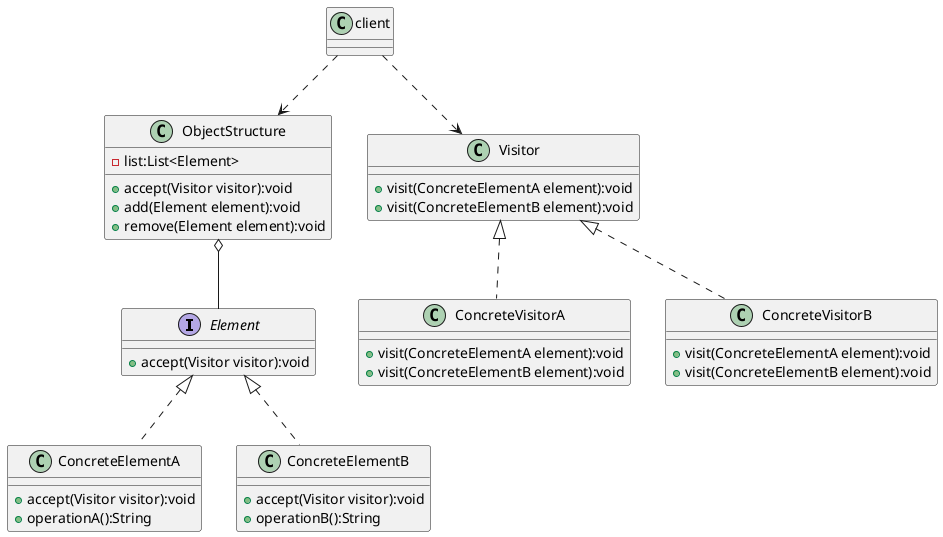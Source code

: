 @startuml

interface Element{
    + accept(Visitor visitor):void
}
class ConcreteElementA{
    + accept(Visitor visitor):void
    + operationA():String
}
class ConcreteElementB{
    + accept(Visitor visitor):void
    + operationB():String
}
class ObjectStructure {
    - list:List<Element>
    + accept(Visitor visitor):void
    + add(Element element):void
    + remove(Element element):void
}
class Visitor {
    + visit(ConcreteElementA element):void
    + visit(ConcreteElementB element):void
}
class ConcreteVisitorA {
    + visit(ConcreteElementA element):void
    + visit(ConcreteElementB element):void
}
class ConcreteVisitorB {
    + visit(ConcreteElementA element):void
    + visit(ConcreteElementB element):void
}
client ..> Visitor
client ..> ObjectStructure
Visitor <|.. ConcreteVisitorA
Visitor <|.. ConcreteVisitorB
ObjectStructure o-- Element
Element <|.. ConcreteElementA
Element <|.. ConcreteElementB
@enduml